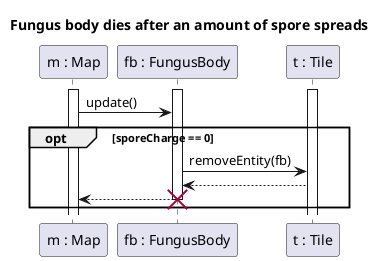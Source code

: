 @startuml Fungus mushroom

title Fungus body dies after an amount of spore spreads

participant "m : Map" as M
participant "fb : FungusBody" as Fb
participant "t : Tile" as T

activate T
activate M
activate Fb

M->Fb : update()
opt sporeCharge == 0

Fb -> T : removeEntity(fb)
T-->Fb
Fb --> M
destroy Fb

end


@enduml